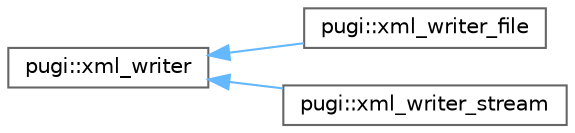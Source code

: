 digraph "类继承关系图"
{
 // INTERACTIVE_SVG=YES
 // LATEX_PDF_SIZE
  bgcolor="transparent";
  edge [fontname=Helvetica,fontsize=10,labelfontname=Helvetica,labelfontsize=10];
  node [fontname=Helvetica,fontsize=10,shape=box,height=0.2,width=0.4];
  rankdir="LR";
  Node0 [id="Node000000",label="pugi::xml_writer",height=0.2,width=0.4,color="grey40", fillcolor="white", style="filled",URL="$d1/d45/classpugi_1_1xml__writer.html",tooltip=" "];
  Node0 -> Node1 [id="edge203_Node000000_Node000001",dir="back",color="steelblue1",style="solid",tooltip=" "];
  Node1 [id="Node000001",label="pugi::xml_writer_file",height=0.2,width=0.4,color="grey40", fillcolor="white", style="filled",URL="$df/d5e/classpugi_1_1xml__writer__file.html",tooltip=" "];
  Node0 -> Node2 [id="edge204_Node000000_Node000002",dir="back",color="steelblue1",style="solid",tooltip=" "];
  Node2 [id="Node000002",label="pugi::xml_writer_stream",height=0.2,width=0.4,color="grey40", fillcolor="white", style="filled",URL="$d7/ddb/classpugi_1_1xml__writer__stream.html",tooltip=" "];
}
